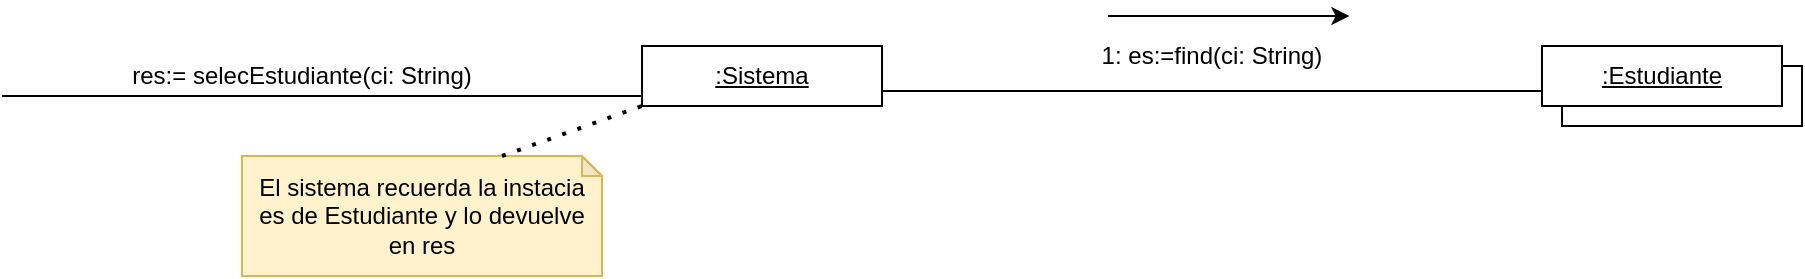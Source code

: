 <mxfile version="21.3.8" type="google">
  <diagram name="Página-1" id="me6IgqCs6L1Hb1rVftVg">
    <mxGraphModel grid="1" page="1" gridSize="10" guides="1" tooltips="1" connect="1" arrows="1" fold="1" pageScale="1" pageWidth="827" pageHeight="1169" math="0" shadow="0">
      <root>
        <mxCell id="0" />
        <mxCell id="1" parent="0" />
        <mxCell id="Gwa6hoIYljziUsFT1R2l-2" value="" style="rounded=0;whiteSpace=wrap;html=1;" vertex="1" parent="1">
          <mxGeometry x="350" y="465" width="120" height="30" as="geometry" />
        </mxCell>
        <mxCell id="Gwa6hoIYljziUsFT1R2l-3" value="&lt;u&gt;:Estudiante&lt;br&gt;&lt;/u&gt;" style="rounded=0;whiteSpace=wrap;html=1;" vertex="1" parent="1">
          <mxGeometry x="340" y="455" width="120" height="30" as="geometry" />
        </mxCell>
        <mxCell id="Gwa6hoIYljziUsFT1R2l-4" value="&lt;u&gt;:Sistema&lt;/u&gt;" style="rounded=0;whiteSpace=wrap;html=1;" vertex="1" parent="1">
          <mxGeometry x="-110" y="455" width="120" height="30" as="geometry" />
        </mxCell>
        <mxCell id="Gwa6hoIYljziUsFT1R2l-5" value="" style="endArrow=none;html=1;rounded=0;exitX=0;exitY=1;exitDx=0;exitDy=0;" edge="1" parent="1" source="Gwa6hoIYljziUsFT1R2l-6">
          <mxGeometry width="50" height="50" relative="1" as="geometry">
            <mxPoint x="-430" y="484.5" as="sourcePoint" />
            <mxPoint x="-110" y="480" as="targetPoint" />
          </mxGeometry>
        </mxCell>
        <mxCell id="Gwa6hoIYljziUsFT1R2l-6" value="res:= selecEstudiante(ci: String)" style="text;html=1;strokeColor=none;fillColor=none;align=center;verticalAlign=middle;whiteSpace=wrap;rounded=0;" vertex="1" parent="1">
          <mxGeometry x="-430" y="460" width="300" height="20" as="geometry" />
        </mxCell>
        <mxCell id="Gwa6hoIYljziUsFT1R2l-7" value="" style="endArrow=none;html=1;rounded=0;exitX=1;exitY=0.75;exitDx=0;exitDy=0;entryX=0;entryY=0.75;entryDx=0;entryDy=0;" edge="1" parent="1" source="Gwa6hoIYljziUsFT1R2l-4" target="Gwa6hoIYljziUsFT1R2l-3">
          <mxGeometry width="50" height="50" relative="1" as="geometry">
            <mxPoint x="200" y="690" as="sourcePoint" />
            <mxPoint x="250" y="640" as="targetPoint" />
          </mxGeometry>
        </mxCell>
        <mxCell id="Gwa6hoIYljziUsFT1R2l-8" value="1: es:=find(ci: String)" style="text;html=1;strokeColor=none;fillColor=none;align=center;verticalAlign=middle;whiteSpace=wrap;rounded=0;" vertex="1" parent="1">
          <mxGeometry x="10" y="440" width="330" height="40" as="geometry" />
        </mxCell>
        <mxCell id="Gwa6hoIYljziUsFT1R2l-12" value="El sistema recuerda la instacia es de Estudiante y lo devuelve en res" style="shape=note;whiteSpace=wrap;html=1;backgroundOutline=1;darkOpacity=0.05;size=10;fillColor=#fff2cc;strokeColor=#d6b656;" vertex="1" parent="1">
          <mxGeometry x="-310" y="510" width="180" height="60" as="geometry" />
        </mxCell>
        <mxCell id="Gwa6hoIYljziUsFT1R2l-13" value="" style="endArrow=none;dashed=1;html=1;dashPattern=1 3;strokeWidth=2;rounded=0;exitX=0;exitY=0;exitDx=130;exitDy=0;exitPerimeter=0;entryX=0;entryY=1;entryDx=0;entryDy=0;" edge="1" parent="1" source="Gwa6hoIYljziUsFT1R2l-12" target="Gwa6hoIYljziUsFT1R2l-4">
          <mxGeometry width="50" height="50" relative="1" as="geometry">
            <mxPoint x="10" y="520" as="sourcePoint" />
            <mxPoint x="60" y="470" as="targetPoint" />
          </mxGeometry>
        </mxCell>
        <mxCell id="Gwa6hoIYljziUsFT1R2l-16" value="" style="endArrow=classic;html=1;rounded=0;entryX=0.691;entryY=0.014;entryDx=0;entryDy=0;entryPerimeter=0;" edge="1" parent="1">
          <mxGeometry width="50" height="50" relative="1" as="geometry">
            <mxPoint x="123" y="440" as="sourcePoint" />
            <mxPoint x="243.72" y="440" as="targetPoint" />
          </mxGeometry>
        </mxCell>
      </root>
    </mxGraphModel>
  </diagram>
</mxfile>
